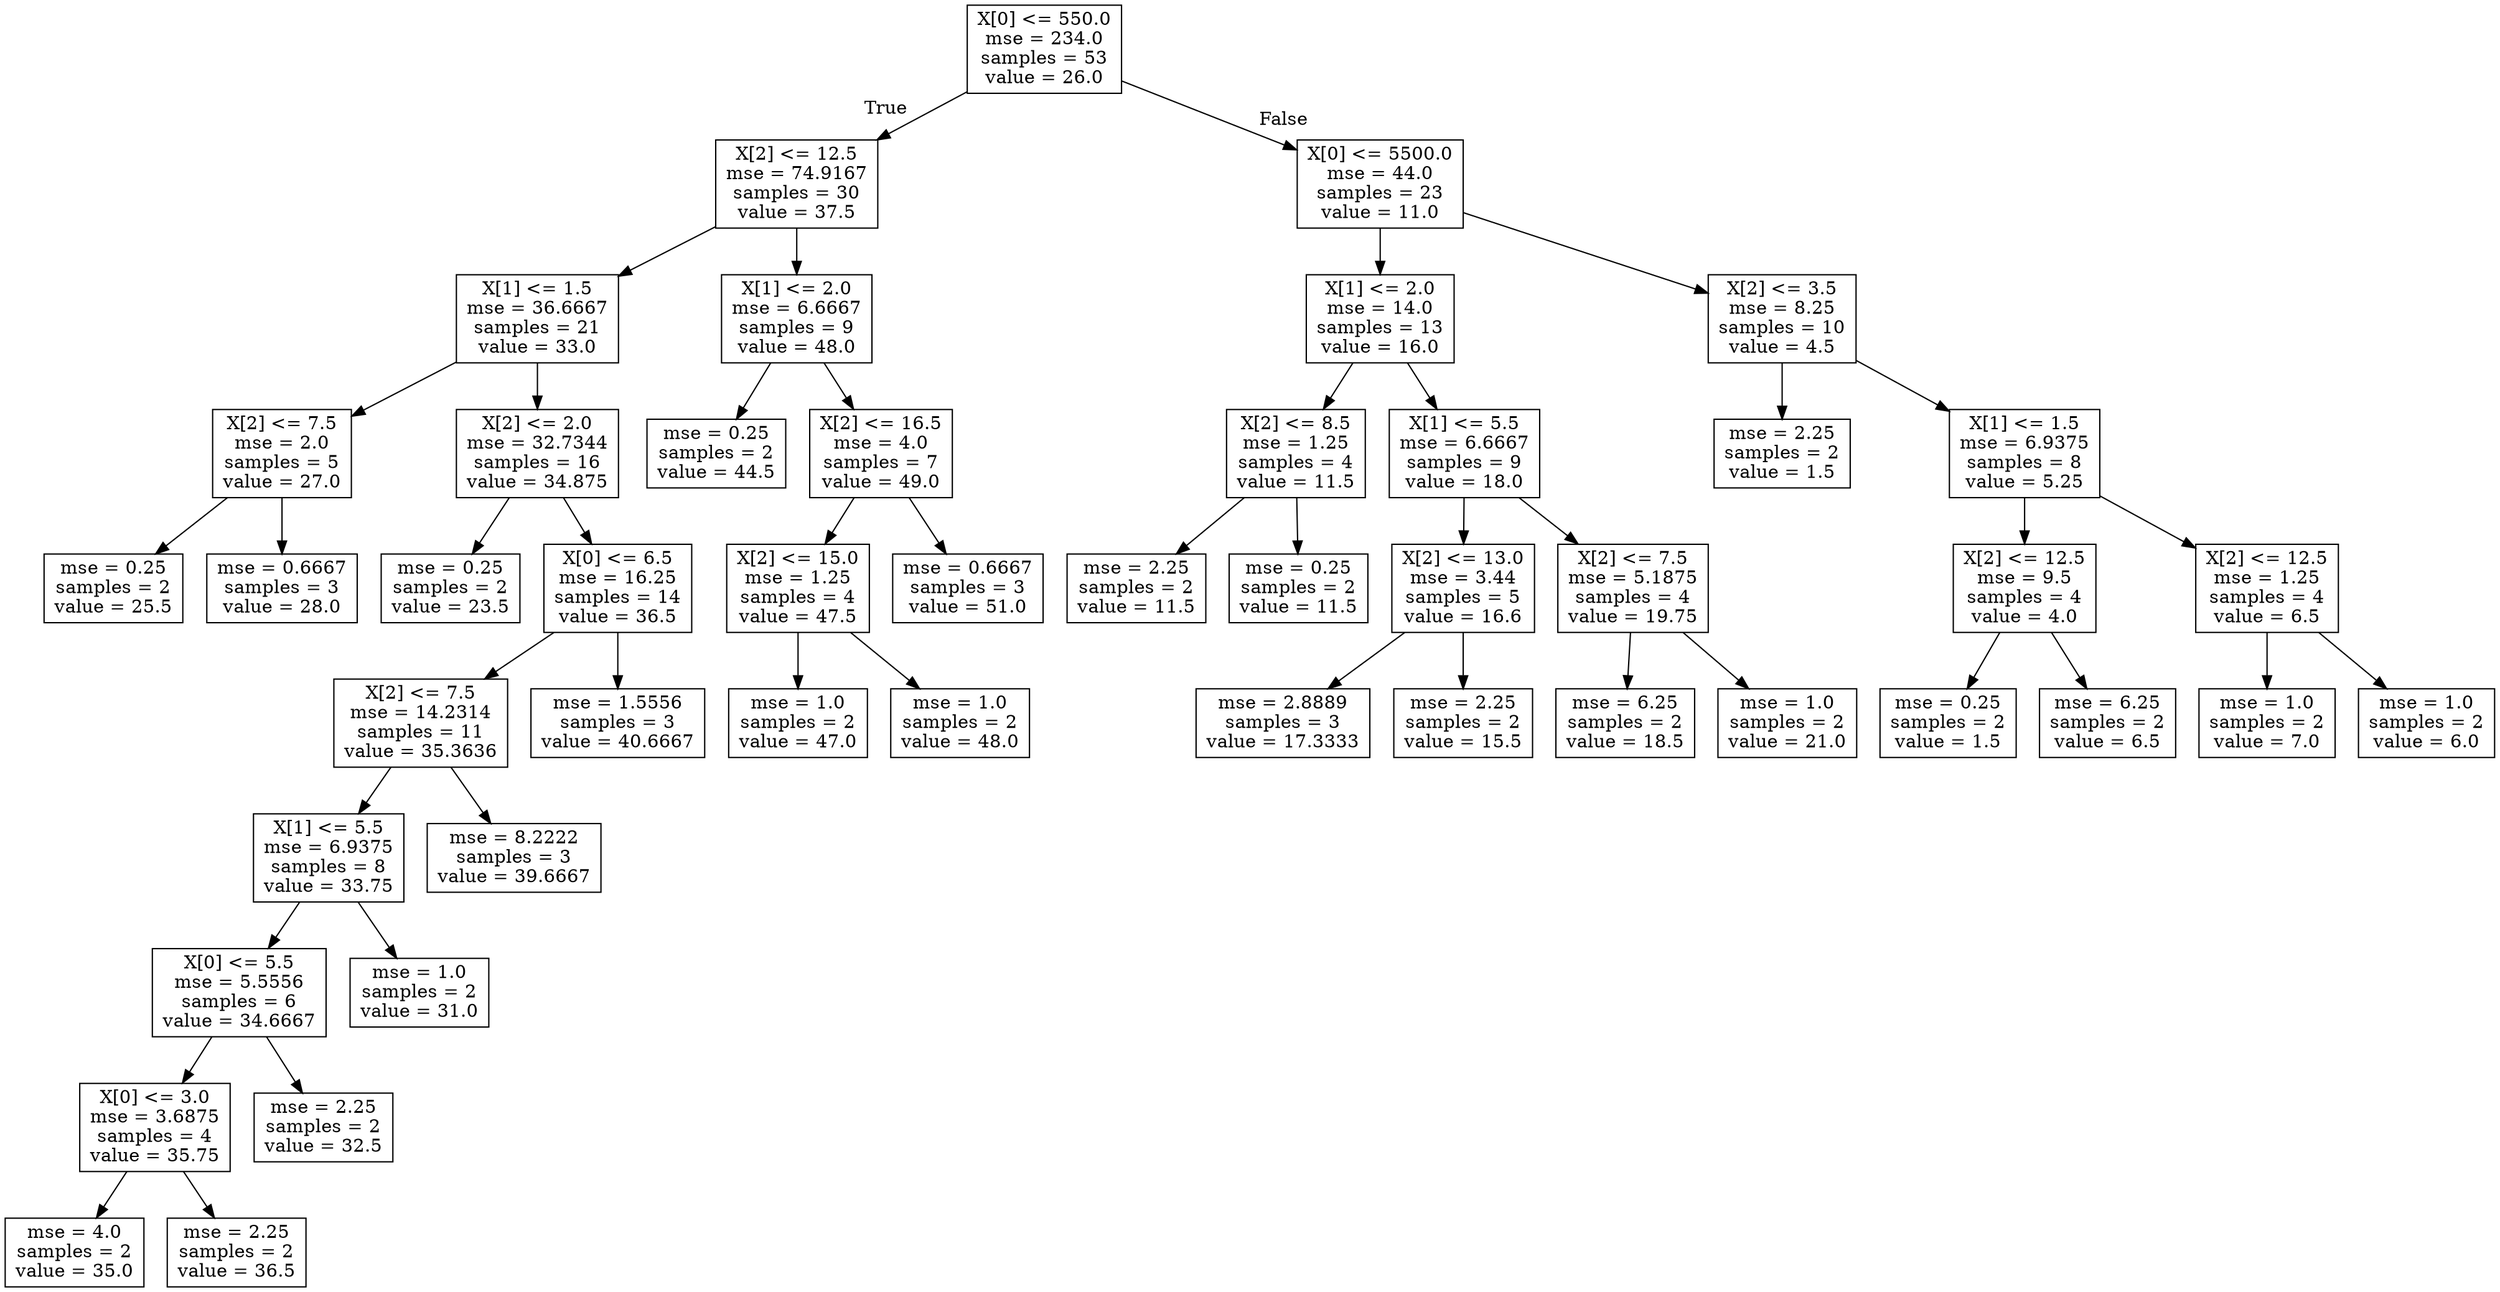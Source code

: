 digraph Tree {
node [shape=box] ;
0 [label="X[0] <= 550.0\nmse = 234.0\nsamples = 53\nvalue = 26.0"] ;
1 [label="X[2] <= 12.5\nmse = 74.9167\nsamples = 30\nvalue = 37.5"] ;
0 -> 1 [labeldistance=2.5, labelangle=45, headlabel="True"] ;
2 [label="X[1] <= 1.5\nmse = 36.6667\nsamples = 21\nvalue = 33.0"] ;
1 -> 2 ;
3 [label="X[2] <= 7.5\nmse = 2.0\nsamples = 5\nvalue = 27.0"] ;
2 -> 3 ;
4 [label="mse = 0.25\nsamples = 2\nvalue = 25.5"] ;
3 -> 4 ;
5 [label="mse = 0.6667\nsamples = 3\nvalue = 28.0"] ;
3 -> 5 ;
6 [label="X[2] <= 2.0\nmse = 32.7344\nsamples = 16\nvalue = 34.875"] ;
2 -> 6 ;
7 [label="mse = 0.25\nsamples = 2\nvalue = 23.5"] ;
6 -> 7 ;
8 [label="X[0] <= 6.5\nmse = 16.25\nsamples = 14\nvalue = 36.5"] ;
6 -> 8 ;
9 [label="X[2] <= 7.5\nmse = 14.2314\nsamples = 11\nvalue = 35.3636"] ;
8 -> 9 ;
10 [label="X[1] <= 5.5\nmse = 6.9375\nsamples = 8\nvalue = 33.75"] ;
9 -> 10 ;
11 [label="X[0] <= 5.5\nmse = 5.5556\nsamples = 6\nvalue = 34.6667"] ;
10 -> 11 ;
12 [label="X[0] <= 3.0\nmse = 3.6875\nsamples = 4\nvalue = 35.75"] ;
11 -> 12 ;
13 [label="mse = 4.0\nsamples = 2\nvalue = 35.0"] ;
12 -> 13 ;
14 [label="mse = 2.25\nsamples = 2\nvalue = 36.5"] ;
12 -> 14 ;
15 [label="mse = 2.25\nsamples = 2\nvalue = 32.5"] ;
11 -> 15 ;
16 [label="mse = 1.0\nsamples = 2\nvalue = 31.0"] ;
10 -> 16 ;
17 [label="mse = 8.2222\nsamples = 3\nvalue = 39.6667"] ;
9 -> 17 ;
18 [label="mse = 1.5556\nsamples = 3\nvalue = 40.6667"] ;
8 -> 18 ;
19 [label="X[1] <= 2.0\nmse = 6.6667\nsamples = 9\nvalue = 48.0"] ;
1 -> 19 ;
20 [label="mse = 0.25\nsamples = 2\nvalue = 44.5"] ;
19 -> 20 ;
21 [label="X[2] <= 16.5\nmse = 4.0\nsamples = 7\nvalue = 49.0"] ;
19 -> 21 ;
22 [label="X[2] <= 15.0\nmse = 1.25\nsamples = 4\nvalue = 47.5"] ;
21 -> 22 ;
23 [label="mse = 1.0\nsamples = 2\nvalue = 47.0"] ;
22 -> 23 ;
24 [label="mse = 1.0\nsamples = 2\nvalue = 48.0"] ;
22 -> 24 ;
25 [label="mse = 0.6667\nsamples = 3\nvalue = 51.0"] ;
21 -> 25 ;
26 [label="X[0] <= 5500.0\nmse = 44.0\nsamples = 23\nvalue = 11.0"] ;
0 -> 26 [labeldistance=2.5, labelangle=-45, headlabel="False"] ;
27 [label="X[1] <= 2.0\nmse = 14.0\nsamples = 13\nvalue = 16.0"] ;
26 -> 27 ;
28 [label="X[2] <= 8.5\nmse = 1.25\nsamples = 4\nvalue = 11.5"] ;
27 -> 28 ;
29 [label="mse = 2.25\nsamples = 2\nvalue = 11.5"] ;
28 -> 29 ;
30 [label="mse = 0.25\nsamples = 2\nvalue = 11.5"] ;
28 -> 30 ;
31 [label="X[1] <= 5.5\nmse = 6.6667\nsamples = 9\nvalue = 18.0"] ;
27 -> 31 ;
32 [label="X[2] <= 13.0\nmse = 3.44\nsamples = 5\nvalue = 16.6"] ;
31 -> 32 ;
33 [label="mse = 2.8889\nsamples = 3\nvalue = 17.3333"] ;
32 -> 33 ;
34 [label="mse = 2.25\nsamples = 2\nvalue = 15.5"] ;
32 -> 34 ;
35 [label="X[2] <= 7.5\nmse = 5.1875\nsamples = 4\nvalue = 19.75"] ;
31 -> 35 ;
36 [label="mse = 6.25\nsamples = 2\nvalue = 18.5"] ;
35 -> 36 ;
37 [label="mse = 1.0\nsamples = 2\nvalue = 21.0"] ;
35 -> 37 ;
38 [label="X[2] <= 3.5\nmse = 8.25\nsamples = 10\nvalue = 4.5"] ;
26 -> 38 ;
39 [label="mse = 2.25\nsamples = 2\nvalue = 1.5"] ;
38 -> 39 ;
40 [label="X[1] <= 1.5\nmse = 6.9375\nsamples = 8\nvalue = 5.25"] ;
38 -> 40 ;
41 [label="X[2] <= 12.5\nmse = 9.5\nsamples = 4\nvalue = 4.0"] ;
40 -> 41 ;
42 [label="mse = 0.25\nsamples = 2\nvalue = 1.5"] ;
41 -> 42 ;
43 [label="mse = 6.25\nsamples = 2\nvalue = 6.5"] ;
41 -> 43 ;
44 [label="X[2] <= 12.5\nmse = 1.25\nsamples = 4\nvalue = 6.5"] ;
40 -> 44 ;
45 [label="mse = 1.0\nsamples = 2\nvalue = 7.0"] ;
44 -> 45 ;
46 [label="mse = 1.0\nsamples = 2\nvalue = 6.0"] ;
44 -> 46 ;
}